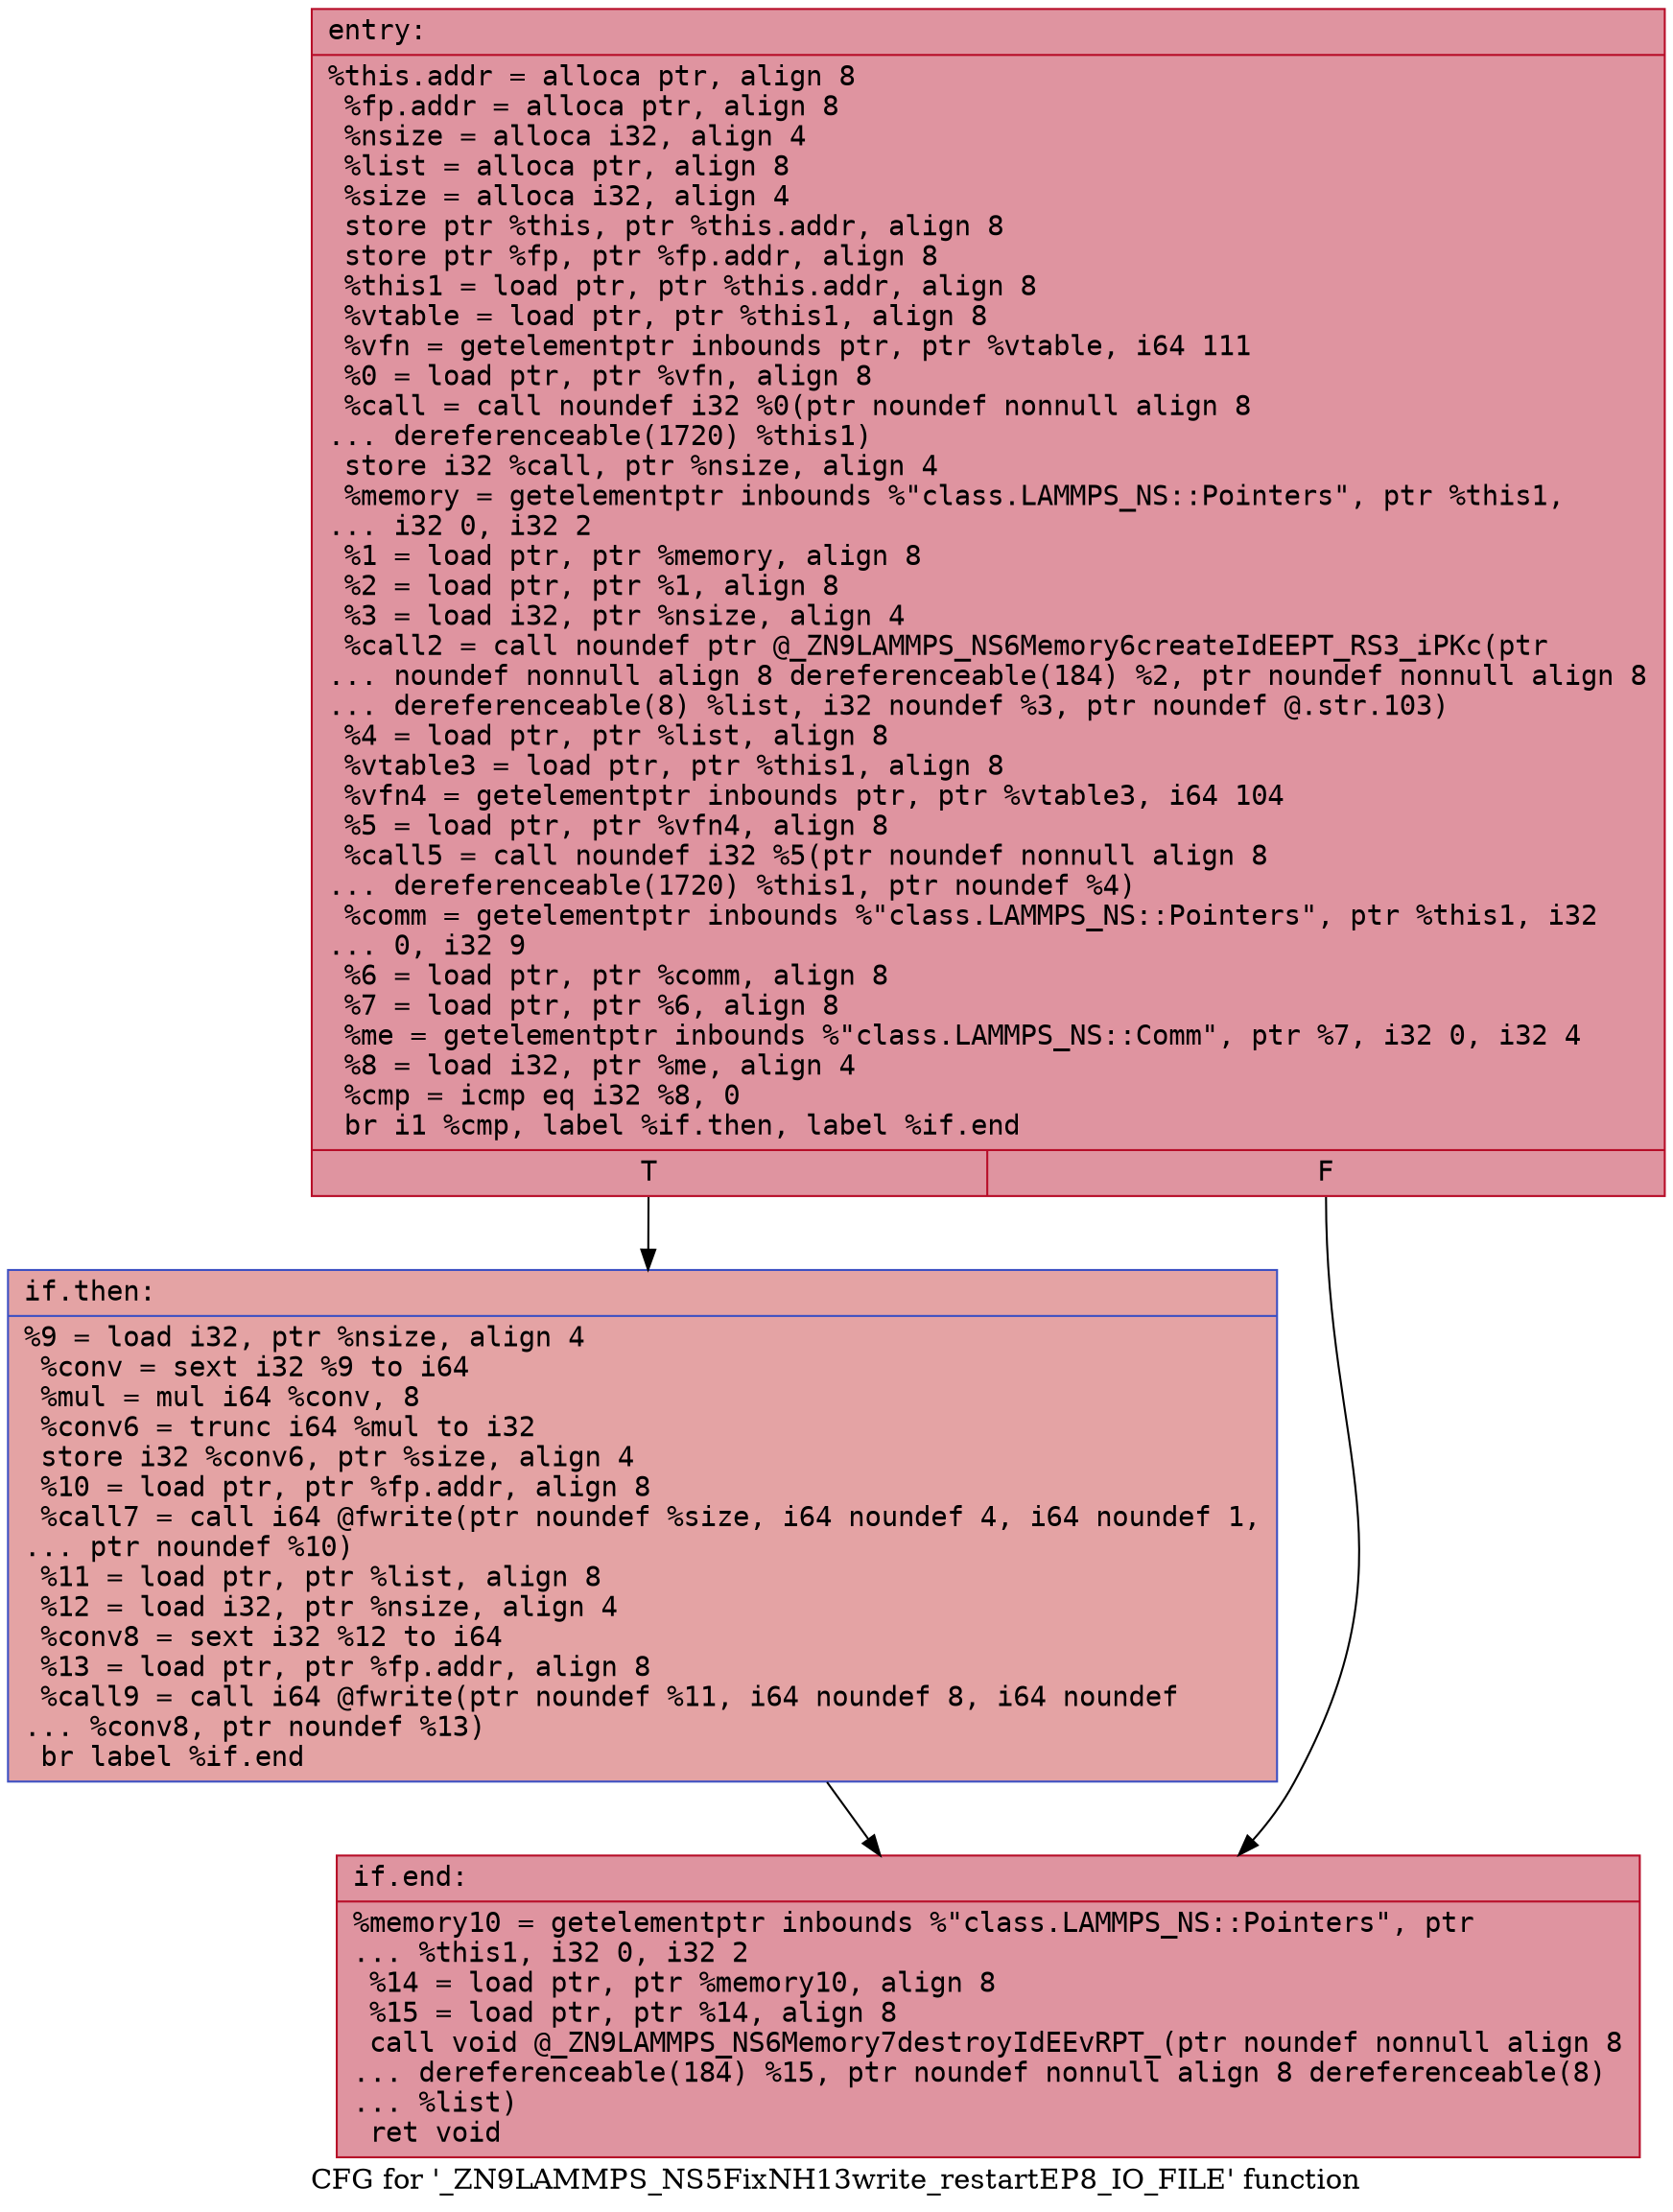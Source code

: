digraph "CFG for '_ZN9LAMMPS_NS5FixNH13write_restartEP8_IO_FILE' function" {
	label="CFG for '_ZN9LAMMPS_NS5FixNH13write_restartEP8_IO_FILE' function";

	Node0x55b2c7d410f0 [shape=record,color="#b70d28ff", style=filled, fillcolor="#b70d2870" fontname="Courier",label="{entry:\l|  %this.addr = alloca ptr, align 8\l  %fp.addr = alloca ptr, align 8\l  %nsize = alloca i32, align 4\l  %list = alloca ptr, align 8\l  %size = alloca i32, align 4\l  store ptr %this, ptr %this.addr, align 8\l  store ptr %fp, ptr %fp.addr, align 8\l  %this1 = load ptr, ptr %this.addr, align 8\l  %vtable = load ptr, ptr %this1, align 8\l  %vfn = getelementptr inbounds ptr, ptr %vtable, i64 111\l  %0 = load ptr, ptr %vfn, align 8\l  %call = call noundef i32 %0(ptr noundef nonnull align 8\l... dereferenceable(1720) %this1)\l  store i32 %call, ptr %nsize, align 4\l  %memory = getelementptr inbounds %\"class.LAMMPS_NS::Pointers\", ptr %this1,\l... i32 0, i32 2\l  %1 = load ptr, ptr %memory, align 8\l  %2 = load ptr, ptr %1, align 8\l  %3 = load i32, ptr %nsize, align 4\l  %call2 = call noundef ptr @_ZN9LAMMPS_NS6Memory6createIdEEPT_RS3_iPKc(ptr\l... noundef nonnull align 8 dereferenceable(184) %2, ptr noundef nonnull align 8\l... dereferenceable(8) %list, i32 noundef %3, ptr noundef @.str.103)\l  %4 = load ptr, ptr %list, align 8\l  %vtable3 = load ptr, ptr %this1, align 8\l  %vfn4 = getelementptr inbounds ptr, ptr %vtable3, i64 104\l  %5 = load ptr, ptr %vfn4, align 8\l  %call5 = call noundef i32 %5(ptr noundef nonnull align 8\l... dereferenceable(1720) %this1, ptr noundef %4)\l  %comm = getelementptr inbounds %\"class.LAMMPS_NS::Pointers\", ptr %this1, i32\l... 0, i32 9\l  %6 = load ptr, ptr %comm, align 8\l  %7 = load ptr, ptr %6, align 8\l  %me = getelementptr inbounds %\"class.LAMMPS_NS::Comm\", ptr %7, i32 0, i32 4\l  %8 = load i32, ptr %me, align 4\l  %cmp = icmp eq i32 %8, 0\l  br i1 %cmp, label %if.then, label %if.end\l|{<s0>T|<s1>F}}"];
	Node0x55b2c7d410f0:s0 -> Node0x55b2c7d42690[tooltip="entry -> if.then\nProbability 37.50%" ];
	Node0x55b2c7d410f0:s1 -> Node0x55b2c7d42700[tooltip="entry -> if.end\nProbability 62.50%" ];
	Node0x55b2c7d42690 [shape=record,color="#3d50c3ff", style=filled, fillcolor="#c32e3170" fontname="Courier",label="{if.then:\l|  %9 = load i32, ptr %nsize, align 4\l  %conv = sext i32 %9 to i64\l  %mul = mul i64 %conv, 8\l  %conv6 = trunc i64 %mul to i32\l  store i32 %conv6, ptr %size, align 4\l  %10 = load ptr, ptr %fp.addr, align 8\l  %call7 = call i64 @fwrite(ptr noundef %size, i64 noundef 4, i64 noundef 1,\l... ptr noundef %10)\l  %11 = load ptr, ptr %list, align 8\l  %12 = load i32, ptr %nsize, align 4\l  %conv8 = sext i32 %12 to i64\l  %13 = load ptr, ptr %fp.addr, align 8\l  %call9 = call i64 @fwrite(ptr noundef %11, i64 noundef 8, i64 noundef\l... %conv8, ptr noundef %13)\l  br label %if.end\l}"];
	Node0x55b2c7d42690 -> Node0x55b2c7d42700[tooltip="if.then -> if.end\nProbability 100.00%" ];
	Node0x55b2c7d42700 [shape=record,color="#b70d28ff", style=filled, fillcolor="#b70d2870" fontname="Courier",label="{if.end:\l|  %memory10 = getelementptr inbounds %\"class.LAMMPS_NS::Pointers\", ptr\l... %this1, i32 0, i32 2\l  %14 = load ptr, ptr %memory10, align 8\l  %15 = load ptr, ptr %14, align 8\l  call void @_ZN9LAMMPS_NS6Memory7destroyIdEEvRPT_(ptr noundef nonnull align 8\l... dereferenceable(184) %15, ptr noundef nonnull align 8 dereferenceable(8)\l... %list)\l  ret void\l}"];
}
